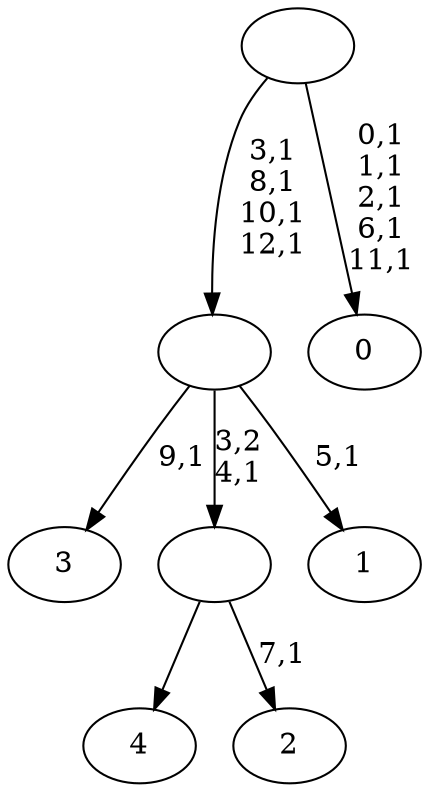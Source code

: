 digraph T {
	18 [label="4"]
	17 [label="3"]
	15 [label="2"]
	13 [label=""]
	12 [label="1"]
	10 [label=""]
	6 [label="0"]
	0 [label=""]
	13 -> 15 [label="7,1"]
	13 -> 18 [label=""]
	10 -> 12 [label="5,1"]
	10 -> 17 [label="9,1"]
	10 -> 13 [label="3,2\n4,1"]
	0 -> 6 [label="0,1\n1,1\n2,1\n6,1\n11,1"]
	0 -> 10 [label="3,1\n8,1\n10,1\n12,1"]
}
